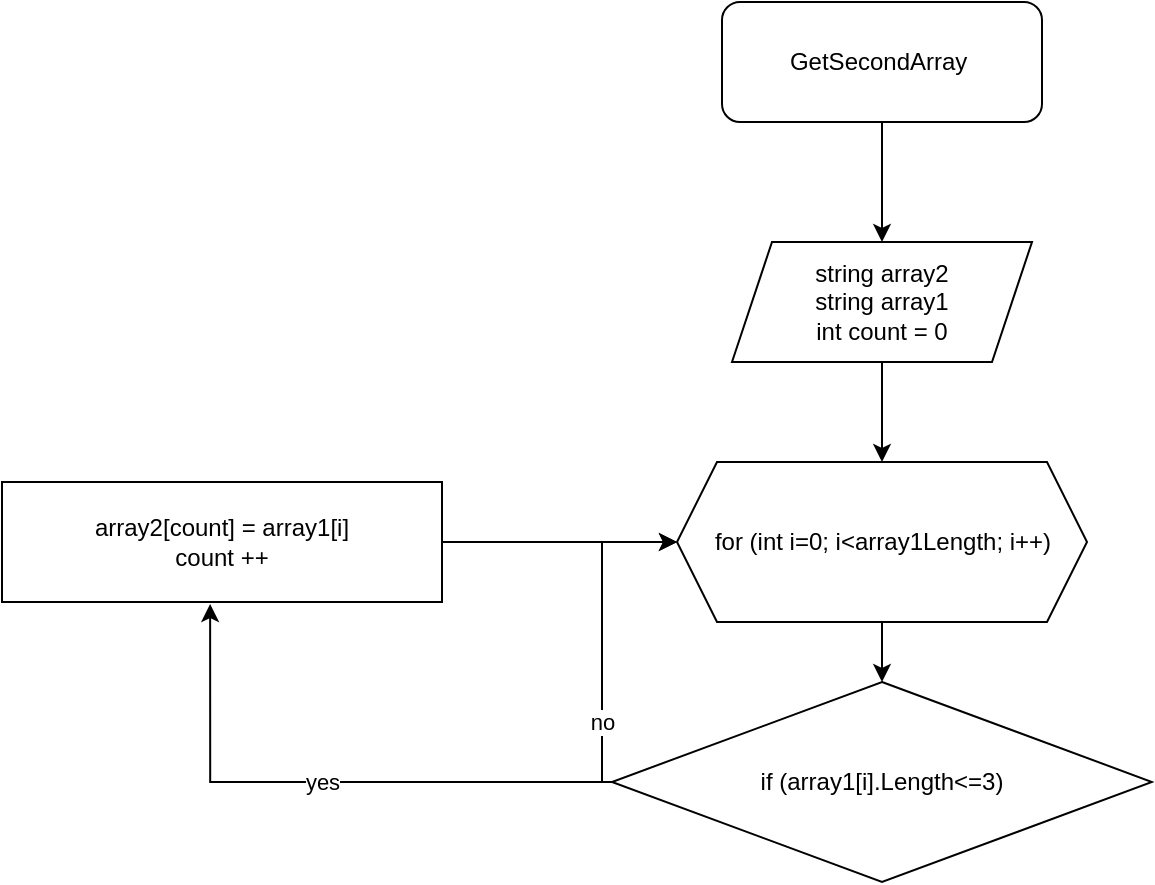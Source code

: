 <mxfile version="20.8.10" type="device"><diagram name="Страница 1" id="KN5ipComppIDXH2xikuY"><mxGraphModel dx="1036" dy="614" grid="1" gridSize="10" guides="1" tooltips="1" connect="1" arrows="1" fold="1" page="1" pageScale="1" pageWidth="827" pageHeight="1169" math="0" shadow="0"><root><mxCell id="0"/><mxCell id="1" parent="0"/><mxCell id="IVSDiy_ZY1ydy9E3I7l0-4" style="edgeStyle=orthogonalEdgeStyle;rounded=0;orthogonalLoop=1;jettySize=auto;html=1;exitX=0.5;exitY=1;exitDx=0;exitDy=0;entryX=0.5;entryY=0;entryDx=0;entryDy=0;" edge="1" parent="1" source="IVSDiy_ZY1ydy9E3I7l0-1" target="IVSDiy_ZY1ydy9E3I7l0-2"><mxGeometry relative="1" as="geometry"/></mxCell><mxCell id="IVSDiy_ZY1ydy9E3I7l0-1" value="GetSecondArray&amp;nbsp;" style="rounded=1;whiteSpace=wrap;html=1;" vertex="1" parent="1"><mxGeometry x="380" y="30" width="160" height="60" as="geometry"/></mxCell><mxCell id="IVSDiy_ZY1ydy9E3I7l0-7" style="edgeStyle=orthogonalEdgeStyle;rounded=0;orthogonalLoop=1;jettySize=auto;html=1;exitX=0.5;exitY=1;exitDx=0;exitDy=0;entryX=0.5;entryY=0;entryDx=0;entryDy=0;" edge="1" parent="1" source="IVSDiy_ZY1ydy9E3I7l0-2" target="IVSDiy_ZY1ydy9E3I7l0-5"><mxGeometry relative="1" as="geometry"/></mxCell><mxCell id="IVSDiy_ZY1ydy9E3I7l0-2" value="string array2&lt;br&gt;string array1&lt;br&gt;int count = 0" style="shape=parallelogram;perimeter=parallelogramPerimeter;whiteSpace=wrap;html=1;fixedSize=1;" vertex="1" parent="1"><mxGeometry x="385" y="150" width="150" height="60" as="geometry"/></mxCell><mxCell id="IVSDiy_ZY1ydy9E3I7l0-8" style="edgeStyle=orthogonalEdgeStyle;rounded=0;orthogonalLoop=1;jettySize=auto;html=1;exitX=0.5;exitY=1;exitDx=0;exitDy=0;entryX=0.5;entryY=0;entryDx=0;entryDy=0;" edge="1" parent="1" source="IVSDiy_ZY1ydy9E3I7l0-5" target="IVSDiy_ZY1ydy9E3I7l0-6"><mxGeometry relative="1" as="geometry"/></mxCell><mxCell id="IVSDiy_ZY1ydy9E3I7l0-5" value="for (int i=0; i&amp;lt;array1Length; i++)" style="shape=hexagon;perimeter=hexagonPerimeter2;whiteSpace=wrap;html=1;fixedSize=1;" vertex="1" parent="1"><mxGeometry x="357.5" y="260" width="205" height="80" as="geometry"/></mxCell><mxCell id="IVSDiy_ZY1ydy9E3I7l0-10" value="yes" style="edgeStyle=orthogonalEdgeStyle;rounded=0;orthogonalLoop=1;jettySize=auto;html=1;exitX=0;exitY=0.5;exitDx=0;exitDy=0;entryX=0.473;entryY=1.017;entryDx=0;entryDy=0;entryPerimeter=0;" edge="1" parent="1" source="IVSDiy_ZY1ydy9E3I7l0-6" target="IVSDiy_ZY1ydy9E3I7l0-9"><mxGeometry relative="1" as="geometry"/></mxCell><mxCell id="IVSDiy_ZY1ydy9E3I7l0-11" value="no" style="edgeStyle=orthogonalEdgeStyle;rounded=0;orthogonalLoop=1;jettySize=auto;html=1;exitX=0;exitY=0;exitDx=0;exitDy=0;entryX=0;entryY=0.5;entryDx=0;entryDy=0;" edge="1" parent="1" source="IVSDiy_ZY1ydy9E3I7l0-6" target="IVSDiy_ZY1ydy9E3I7l0-5"><mxGeometry relative="1" as="geometry"><Array as="points"><mxPoint x="393" y="420"/><mxPoint x="320" y="420"/><mxPoint x="320" y="300"/></Array></mxGeometry></mxCell><mxCell id="IVSDiy_ZY1ydy9E3I7l0-6" value="if (array1[i].Length&amp;lt;=3)" style="rhombus;whiteSpace=wrap;html=1;" vertex="1" parent="1"><mxGeometry x="325" y="370" width="270" height="100" as="geometry"/></mxCell><mxCell id="IVSDiy_ZY1ydy9E3I7l0-12" style="edgeStyle=orthogonalEdgeStyle;rounded=0;orthogonalLoop=1;jettySize=auto;html=1;entryX=0;entryY=0.5;entryDx=0;entryDy=0;" edge="1" parent="1" source="IVSDiy_ZY1ydy9E3I7l0-9" target="IVSDiy_ZY1ydy9E3I7l0-5"><mxGeometry relative="1" as="geometry"/></mxCell><mxCell id="IVSDiy_ZY1ydy9E3I7l0-9" value="array2[count] = array1[i]&lt;br&gt;count ++" style="rounded=0;whiteSpace=wrap;html=1;" vertex="1" parent="1"><mxGeometry x="20" y="270" width="220" height="60" as="geometry"/></mxCell></root></mxGraphModel></diagram></mxfile>
